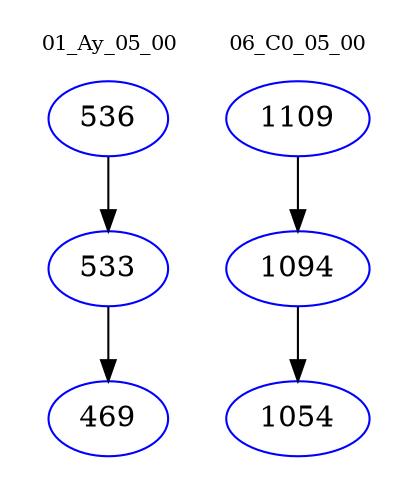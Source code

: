 digraph{
subgraph cluster_0 {
color = white
label = "01_Ay_05_00";
fontsize=10;
T0_536 [label="536", color="blue"]
T0_536 -> T0_533 [color="black"]
T0_533 [label="533", color="blue"]
T0_533 -> T0_469 [color="black"]
T0_469 [label="469", color="blue"]
}
subgraph cluster_1 {
color = white
label = "06_C0_05_00";
fontsize=10;
T1_1109 [label="1109", color="blue"]
T1_1109 -> T1_1094 [color="black"]
T1_1094 [label="1094", color="blue"]
T1_1094 -> T1_1054 [color="black"]
T1_1054 [label="1054", color="blue"]
}
}
